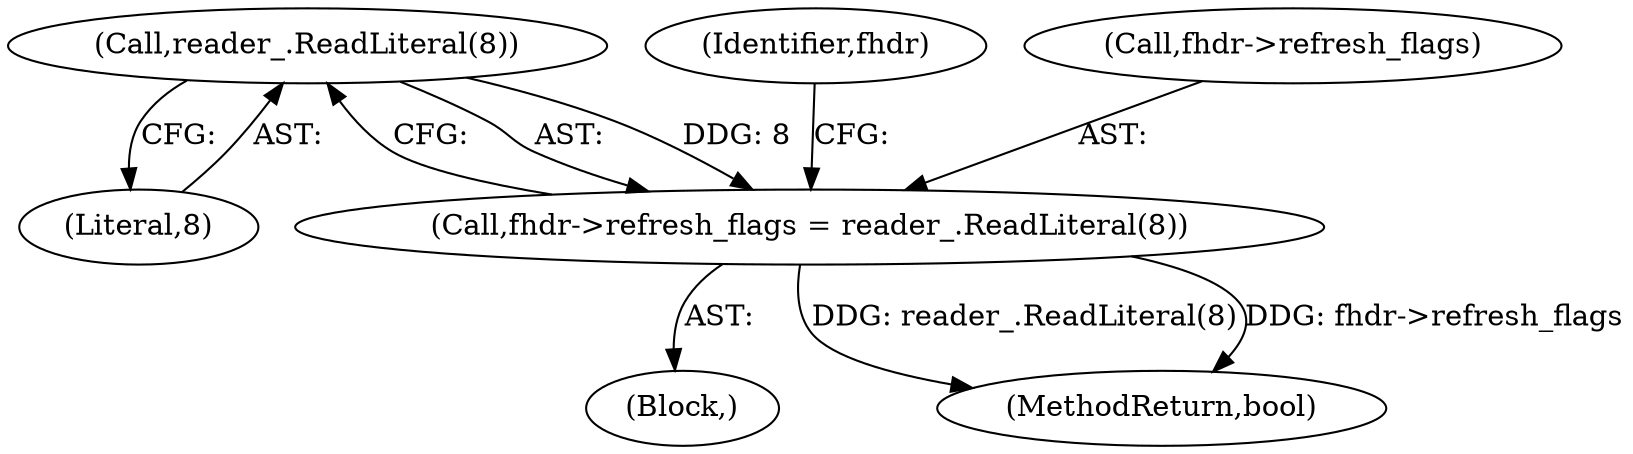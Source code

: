 digraph "0_Chrome_27c68f543e5eba779902447445dfb05ec3f5bf75_15@API" {
"1000292" [label="(Call,reader_.ReadLiteral(8))"];
"1000288" [label="(Call,fhdr->refresh_flags = reader_.ReadLiteral(8))"];
"1000293" [label="(Literal,8)"];
"1000288" [label="(Call,fhdr->refresh_flags = reader_.ReadLiteral(8))"];
"1000295" [label="(Identifier,fhdr)"];
"1000289" [label="(Call,fhdr->refresh_flags)"];
"1000248" [label="(Block,)"];
"1000292" [label="(Call,reader_.ReadLiteral(8))"];
"1000437" [label="(MethodReturn,bool)"];
"1000292" -> "1000288"  [label="AST: "];
"1000292" -> "1000293"  [label="CFG: "];
"1000293" -> "1000292"  [label="AST: "];
"1000288" -> "1000292"  [label="CFG: "];
"1000292" -> "1000288"  [label="DDG: 8"];
"1000288" -> "1000248"  [label="AST: "];
"1000289" -> "1000288"  [label="AST: "];
"1000295" -> "1000288"  [label="CFG: "];
"1000288" -> "1000437"  [label="DDG: reader_.ReadLiteral(8)"];
"1000288" -> "1000437"  [label="DDG: fhdr->refresh_flags"];
}
